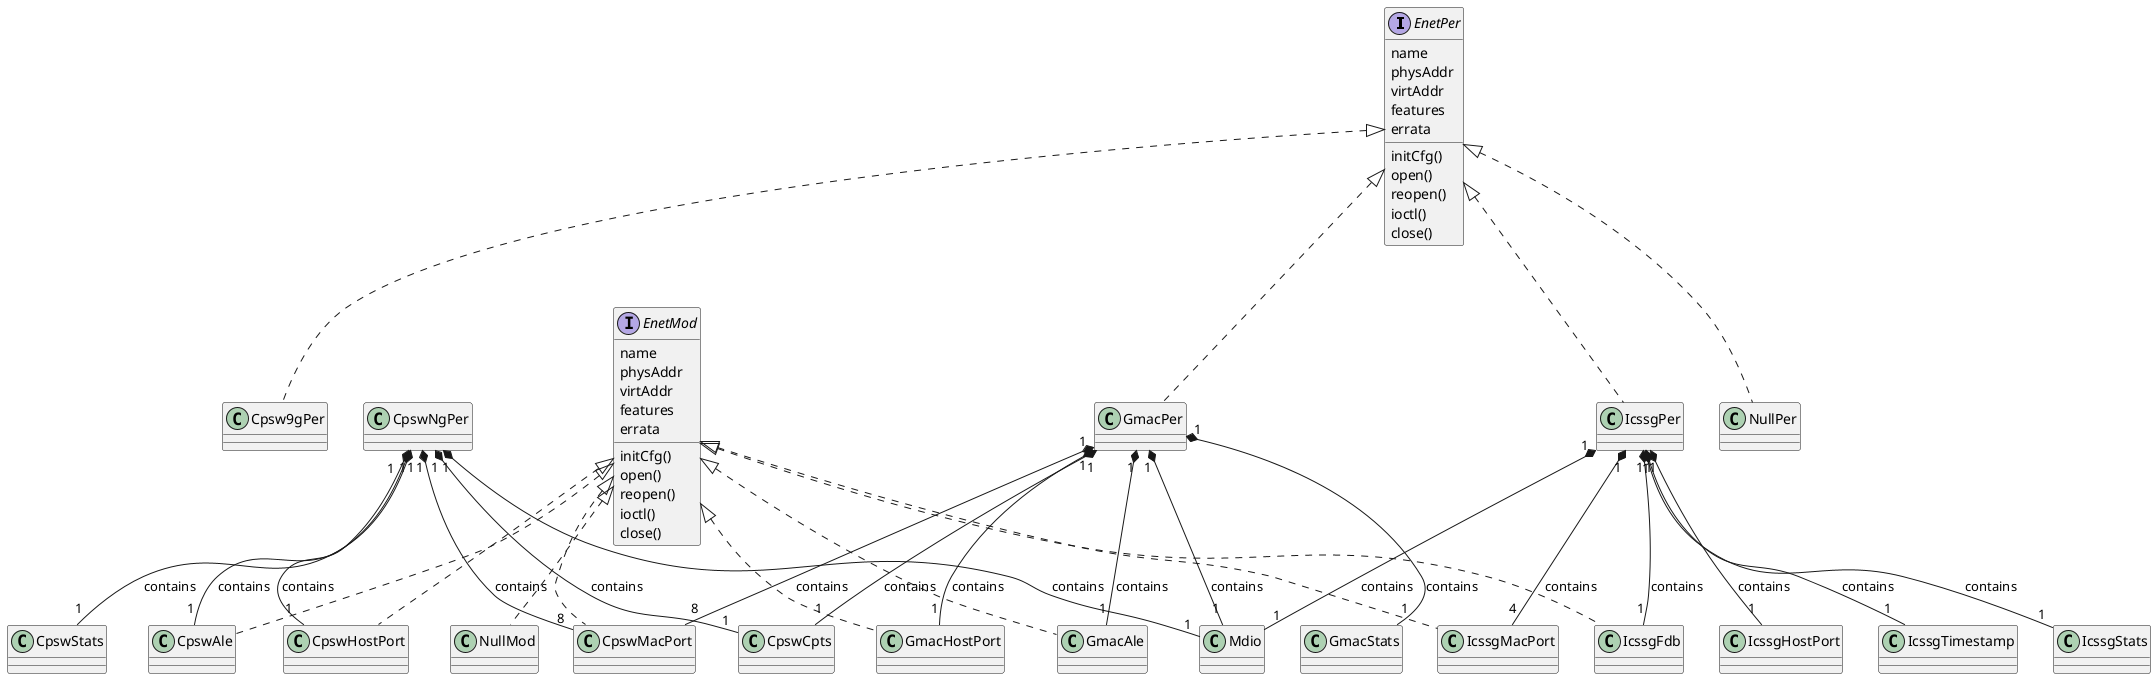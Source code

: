  @startuml
'Enet hierarchy

' --------------
'   Interfaces
' --------------

Interface EnetPer {
    name
    physAddr
    virtAddr
    features
    errata

    initCfg()
    open()
    reopen()
    ioctl()
    close()
}

Interface EnetMod {
    name
    physAddr
    virtAddr
    features
    errata

    initCfg()
    open()
    reopen()
    ioctl()
    close()
}


' -----------
'   Modules
' -----------
class CpswHostPort implements EnetMod {
}

class CpswMacPort implements EnetMod {
}

class CpswAle implements EnetMod {
}

class GmacHostPort implements EnetMod {
}

class GmacAle implements EnetMod {
}

class IcssgMacPort implements EnetMod {
}

class IcssgFdb implements EnetMod {
}

class NullMod implements EnetMod {
}


' ---------------
'   Peripherals
' ---------------

class Cpsw9gPer implements EnetPer {
}

class GmacPer implements EnetPer {
}

class IcssgPer implements EnetPer {
}

class NullPer implements EnetPer {
}


CpswNgPer "1" *-- "1" CpswAle      : contains
CpswNgPer "1" *-- "1" CpswHostPort : contains
CpswNgPer "1" *-- "8" CpswMacPort  : contains
CpswNgPer "1" *-- "1" Mdio         : contains
CpswNgPer "1" *-- "1" CpswCpts     : contains
CpswNgPer "1" *-- "1" CpswStats    : contains

GmacPer "1" *-- "1" GmacAle      : contains
GmacPer "1" *-- "1" GmacHostPort : contains
GmacPer "1" *-- "8" CpswMacPort  : contains
GmacPer "1" *-- "1" Mdio         : contains
GmacPer "1" *-- "1" CpswCpts     : contains
GmacPer "1" *-- "1" GmacStats    : contains

IcssgPer "1" *-- "1" IcssgFdb       : contains
IcssgPer "1" *-- "1" IcssgHostPort  : contains
IcssgPer "1" *-- "4" IcssgMacPort   : contains
IcssgPer "1" *-- "1" Mdio           : contains
IcssgPer "1" *-- "1" IcssgTimestamp : contains
IcssgPer "1" *-- "1" IcssgStats     : contains

@enduml
